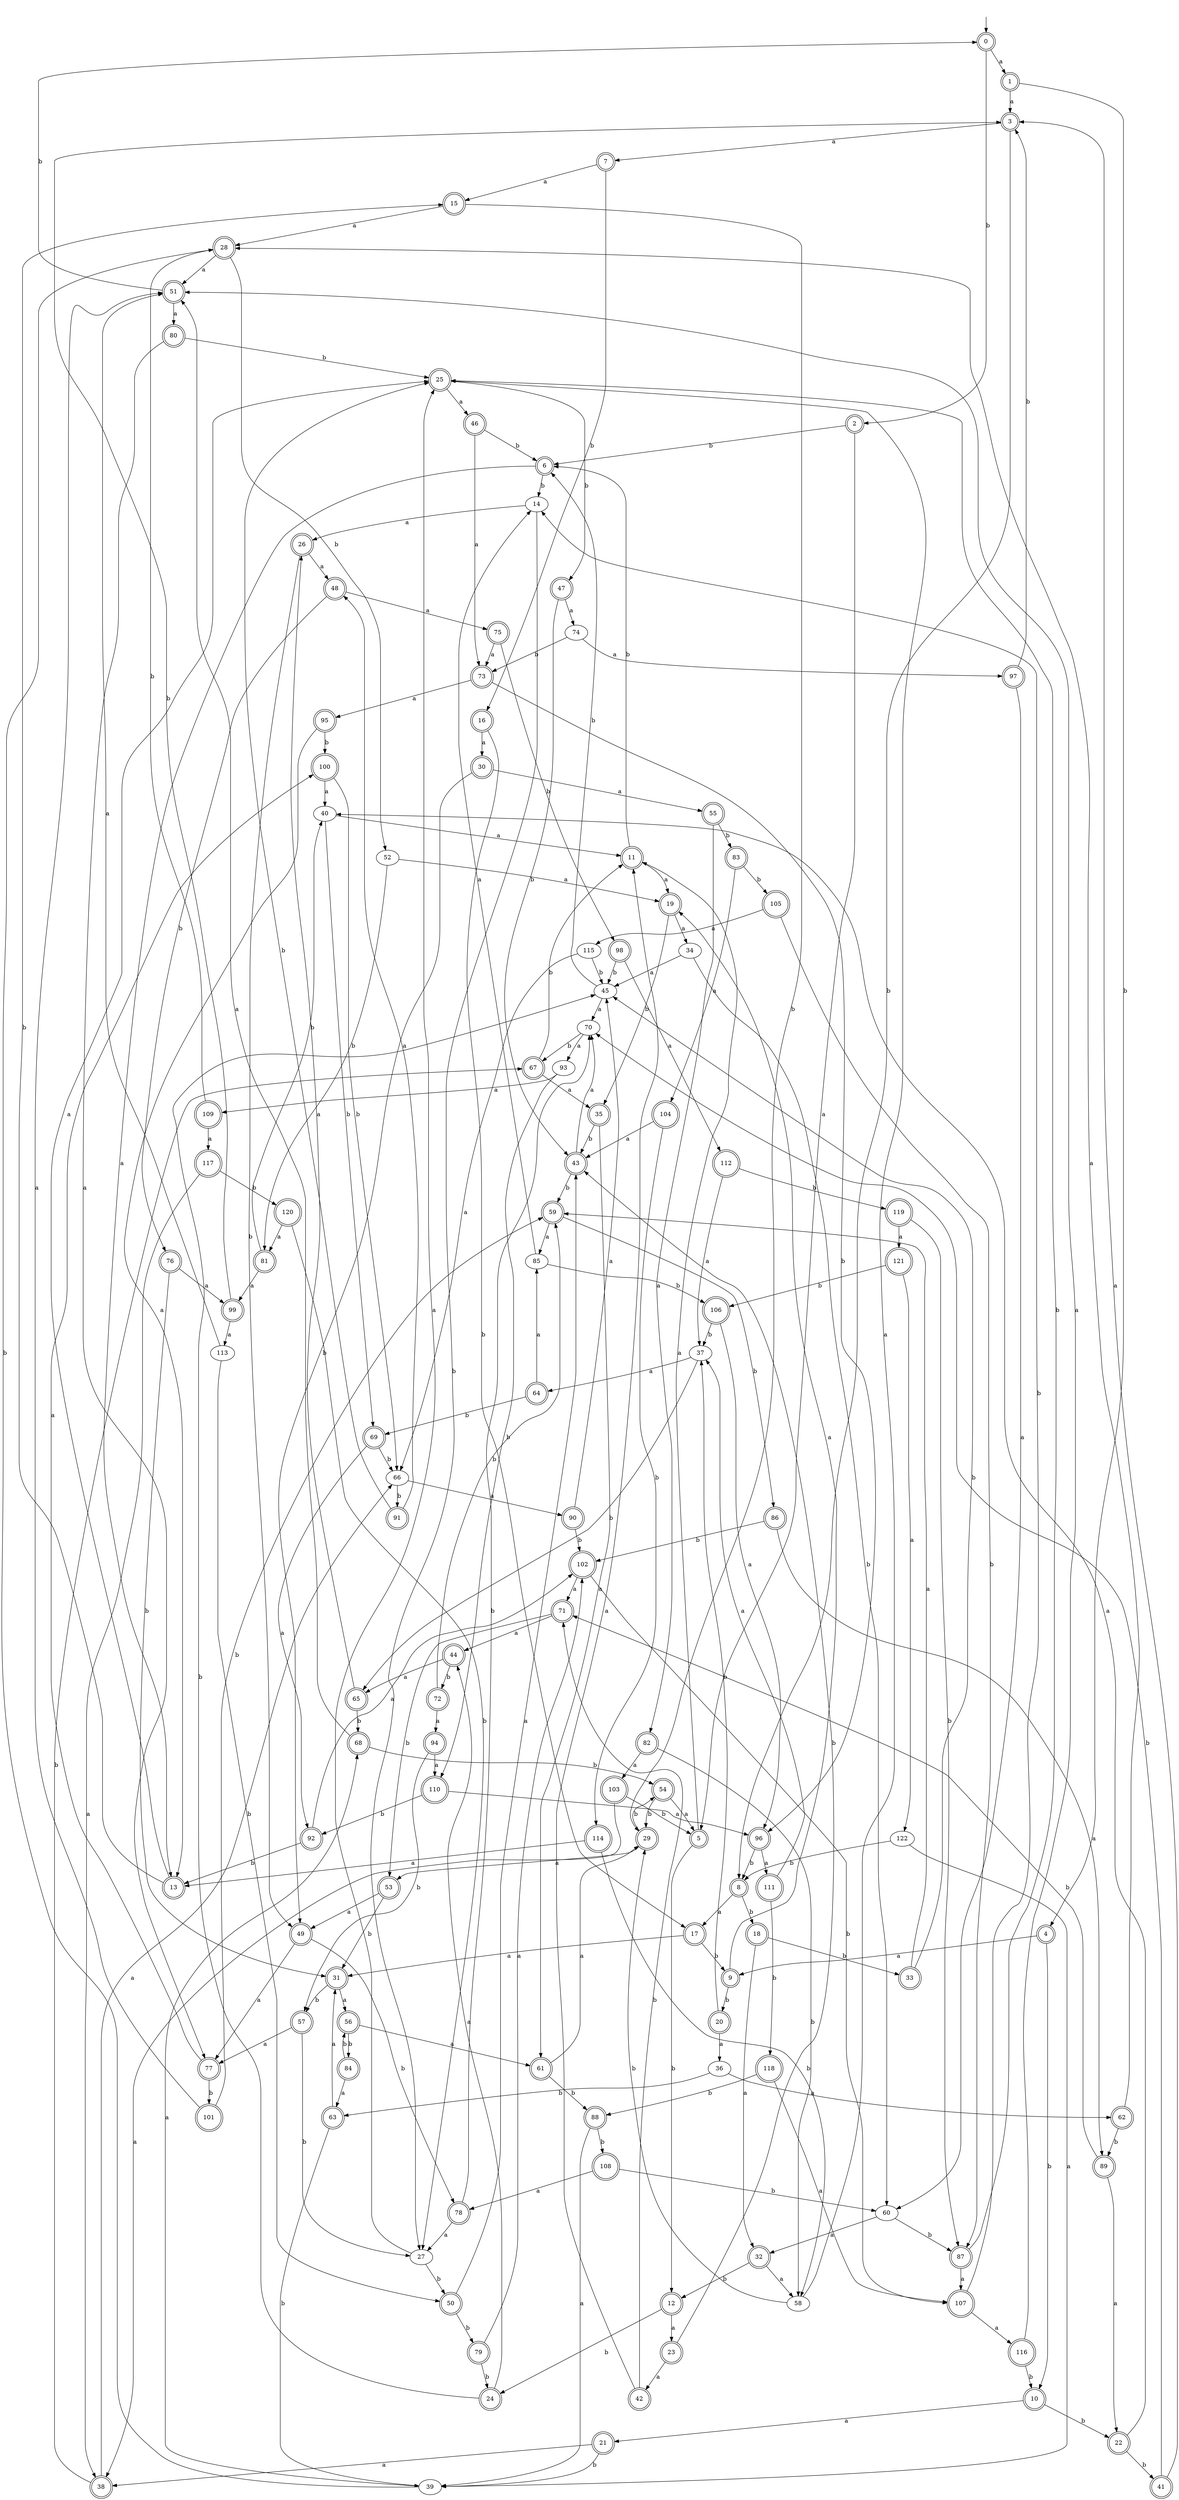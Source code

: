 digraph RandomDFA {
  __start0 [label="", shape=none];
  __start0 -> 0 [label=""];
  0 [shape=circle] [shape=doublecircle]
  0 -> 1 [label="a"]
  0 -> 2 [label="b"]
  1 [shape=doublecircle]
  1 -> 3 [label="a"]
  1 -> 4 [label="b"]
  2 [shape=doublecircle]
  2 -> 5 [label="a"]
  2 -> 6 [label="b"]
  3 [shape=doublecircle]
  3 -> 7 [label="a"]
  3 -> 8 [label="b"]
  4 [shape=doublecircle]
  4 -> 9 [label="a"]
  4 -> 10 [label="b"]
  5 [shape=doublecircle]
  5 -> 11 [label="a"]
  5 -> 12 [label="b"]
  6 [shape=doublecircle]
  6 -> 13 [label="a"]
  6 -> 14 [label="b"]
  7 [shape=doublecircle]
  7 -> 15 [label="a"]
  7 -> 16 [label="b"]
  8 [shape=doublecircle]
  8 -> 17 [label="a"]
  8 -> 18 [label="b"]
  9 [shape=doublecircle]
  9 -> 19 [label="a"]
  9 -> 20 [label="b"]
  10 [shape=doublecircle]
  10 -> 21 [label="a"]
  10 -> 22 [label="b"]
  11 [shape=doublecircle]
  11 -> 19 [label="a"]
  11 -> 6 [label="b"]
  12 [shape=doublecircle]
  12 -> 23 [label="a"]
  12 -> 24 [label="b"]
  13 [shape=doublecircle]
  13 -> 25 [label="a"]
  13 -> 15 [label="b"]
  14
  14 -> 26 [label="a"]
  14 -> 27 [label="b"]
  15 [shape=doublecircle]
  15 -> 28 [label="a"]
  15 -> 29 [label="b"]
  16 [shape=doublecircle]
  16 -> 30 [label="a"]
  16 -> 17 [label="b"]
  17 [shape=doublecircle]
  17 -> 31 [label="a"]
  17 -> 9 [label="b"]
  18 [shape=doublecircle]
  18 -> 32 [label="a"]
  18 -> 33 [label="b"]
  19 [shape=doublecircle]
  19 -> 34 [label="a"]
  19 -> 35 [label="b"]
  20 [shape=doublecircle]
  20 -> 36 [label="a"]
  20 -> 37 [label="b"]
  21 [shape=doublecircle]
  21 -> 38 [label="a"]
  21 -> 39 [label="b"]
  22 [shape=doublecircle]
  22 -> 40 [label="a"]
  22 -> 41 [label="b"]
  23 [shape=doublecircle]
  23 -> 42 [label="a"]
  23 -> 43 [label="b"]
  24 [shape=doublecircle]
  24 -> 44 [label="a"]
  24 -> 45 [label="b"]
  25 [shape=doublecircle]
  25 -> 46 [label="a"]
  25 -> 47 [label="b"]
  26 [shape=doublecircle]
  26 -> 48 [label="a"]
  26 -> 49 [label="b"]
  27
  27 -> 25 [label="a"]
  27 -> 50 [label="b"]
  28 [shape=doublecircle]
  28 -> 51 [label="a"]
  28 -> 52 [label="b"]
  29 [shape=doublecircle]
  29 -> 53 [label="a"]
  29 -> 54 [label="b"]
  30 [shape=doublecircle]
  30 -> 55 [label="a"]
  30 -> 49 [label="b"]
  31 [shape=doublecircle]
  31 -> 56 [label="a"]
  31 -> 57 [label="b"]
  32 [shape=doublecircle]
  32 -> 58 [label="a"]
  32 -> 12 [label="b"]
  33 [shape=doublecircle]
  33 -> 59 [label="a"]
  33 -> 45 [label="b"]
  34
  34 -> 45 [label="a"]
  34 -> 60 [label="b"]
  35 [shape=doublecircle]
  35 -> 61 [label="a"]
  35 -> 43 [label="b"]
  36
  36 -> 62 [label="a"]
  36 -> 63 [label="b"]
  37
  37 -> 64 [label="a"]
  37 -> 65 [label="b"]
  38 [shape=doublecircle]
  38 -> 66 [label="a"]
  38 -> 67 [label="b"]
  39
  39 -> 68 [label="a"]
  39 -> 28 [label="b"]
  40
  40 -> 11 [label="a"]
  40 -> 69 [label="b"]
  41 [shape=doublecircle]
  41 -> 3 [label="a"]
  41 -> 70 [label="b"]
  42 [shape=doublecircle]
  42 -> 11 [label="a"]
  42 -> 71 [label="b"]
  43 [shape=doublecircle]
  43 -> 70 [label="a"]
  43 -> 59 [label="b"]
  44 [shape=doublecircle]
  44 -> 65 [label="a"]
  44 -> 72 [label="b"]
  45
  45 -> 70 [label="a"]
  45 -> 6 [label="b"]
  46 [shape=doublecircle]
  46 -> 73 [label="a"]
  46 -> 6 [label="b"]
  47 [shape=doublecircle]
  47 -> 74 [label="a"]
  47 -> 43 [label="b"]
  48 [shape=doublecircle]
  48 -> 75 [label="a"]
  48 -> 76 [label="b"]
  49 [shape=doublecircle]
  49 -> 77 [label="a"]
  49 -> 78 [label="b"]
  50 [shape=doublecircle]
  50 -> 43 [label="a"]
  50 -> 79 [label="b"]
  51 [shape=doublecircle]
  51 -> 80 [label="a"]
  51 -> 0 [label="b"]
  52
  52 -> 19 [label="a"]
  52 -> 81 [label="b"]
  53 [shape=doublecircle]
  53 -> 49 [label="a"]
  53 -> 31 [label="b"]
  54 [shape=doublecircle]
  54 -> 5 [label="a"]
  54 -> 29 [label="b"]
  55 [shape=doublecircle]
  55 -> 82 [label="a"]
  55 -> 83 [label="b"]
  56 [shape=doublecircle]
  56 -> 61 [label="a"]
  56 -> 84 [label="b"]
  57 [shape=doublecircle]
  57 -> 77 [label="a"]
  57 -> 27 [label="b"]
  58
  58 -> 25 [label="a"]
  58 -> 29 [label="b"]
  59 [shape=doublecircle]
  59 -> 85 [label="a"]
  59 -> 86 [label="b"]
  60
  60 -> 32 [label="a"]
  60 -> 87 [label="b"]
  61 [shape=doublecircle]
  61 -> 29 [label="a"]
  61 -> 88 [label="b"]
  62 [shape=doublecircle]
  62 -> 28 [label="a"]
  62 -> 89 [label="b"]
  63 [shape=doublecircle]
  63 -> 31 [label="a"]
  63 -> 39 [label="b"]
  64 [shape=doublecircle]
  64 -> 85 [label="a"]
  64 -> 69 [label="b"]
  65 [shape=doublecircle]
  65 -> 26 [label="a"]
  65 -> 68 [label="b"]
  66
  66 -> 90 [label="a"]
  66 -> 91 [label="b"]
  67 [shape=doublecircle]
  67 -> 35 [label="a"]
  67 -> 11 [label="b"]
  68 [shape=doublecircle]
  68 -> 51 [label="a"]
  68 -> 54 [label="b"]
  69 [shape=doublecircle]
  69 -> 92 [label="a"]
  69 -> 66 [label="b"]
  70
  70 -> 93 [label="a"]
  70 -> 67 [label="b"]
  71 [shape=doublecircle]
  71 -> 44 [label="a"]
  71 -> 53 [label="b"]
  72 [shape=doublecircle]
  72 -> 94 [label="a"]
  72 -> 59 [label="b"]
  73 [shape=doublecircle]
  73 -> 95 [label="a"]
  73 -> 96 [label="b"]
  74
  74 -> 97 [label="a"]
  74 -> 73 [label="b"]
  75 [shape=doublecircle]
  75 -> 73 [label="a"]
  75 -> 98 [label="b"]
  76 [shape=doublecircle]
  76 -> 99 [label="a"]
  76 -> 31 [label="b"]
  77 [shape=doublecircle]
  77 -> 100 [label="a"]
  77 -> 101 [label="b"]
  78 [shape=doublecircle]
  78 -> 27 [label="a"]
  78 -> 70 [label="b"]
  79 [shape=doublecircle]
  79 -> 102 [label="a"]
  79 -> 24 [label="b"]
  80 [shape=doublecircle]
  80 -> 77 [label="a"]
  80 -> 25 [label="b"]
  81 [shape=doublecircle]
  81 -> 99 [label="a"]
  81 -> 40 [label="b"]
  82 [shape=doublecircle]
  82 -> 103 [label="a"]
  82 -> 58 [label="b"]
  83 [shape=doublecircle]
  83 -> 104 [label="a"]
  83 -> 105 [label="b"]
  84 [shape=doublecircle]
  84 -> 63 [label="a"]
  84 -> 56 [label="b"]
  85
  85 -> 14 [label="a"]
  85 -> 106 [label="b"]
  86 [shape=doublecircle]
  86 -> 89 [label="a"]
  86 -> 102 [label="b"]
  87 [shape=doublecircle]
  87 -> 107 [label="a"]
  87 -> 25 [label="b"]
  88 [shape=doublecircle]
  88 -> 39 [label="a"]
  88 -> 108 [label="b"]
  89 [shape=doublecircle]
  89 -> 22 [label="a"]
  89 -> 71 [label="b"]
  90 [shape=doublecircle]
  90 -> 45 [label="a"]
  90 -> 102 [label="b"]
  91 [shape=doublecircle]
  91 -> 48 [label="a"]
  91 -> 25 [label="b"]
  92 [shape=doublecircle]
  92 -> 102 [label="a"]
  92 -> 13 [label="b"]
  93
  93 -> 109 [label="a"]
  93 -> 110 [label="b"]
  94 [shape=doublecircle]
  94 -> 110 [label="a"]
  94 -> 57 [label="b"]
  95 [shape=doublecircle]
  95 -> 13 [label="a"]
  95 -> 100 [label="b"]
  96 [shape=doublecircle]
  96 -> 111 [label="a"]
  96 -> 8 [label="b"]
  97 [shape=doublecircle]
  97 -> 60 [label="a"]
  97 -> 3 [label="b"]
  98 [shape=doublecircle]
  98 -> 112 [label="a"]
  98 -> 45 [label="b"]
  99 [shape=doublecircle]
  99 -> 113 [label="a"]
  99 -> 3 [label="b"]
  100 [shape=doublecircle]
  100 -> 40 [label="a"]
  100 -> 66 [label="b"]
  101 [shape=doublecircle]
  101 -> 51 [label="a"]
  101 -> 59 [label="b"]
  102 [shape=doublecircle]
  102 -> 71 [label="a"]
  102 -> 107 [label="b"]
  103 [shape=doublecircle]
  103 -> 38 [label="a"]
  103 -> 5 [label="b"]
  104 [shape=doublecircle]
  104 -> 43 [label="a"]
  104 -> 114 [label="b"]
  105 [shape=doublecircle]
  105 -> 115 [label="a"]
  105 -> 87 [label="b"]
  106 [shape=doublecircle]
  106 -> 96 [label="a"]
  106 -> 37 [label="b"]
  107 [shape=doublecircle]
  107 -> 116 [label="a"]
  107 -> 14 [label="b"]
  108 [shape=doublecircle]
  108 -> 78 [label="a"]
  108 -> 60 [label="b"]
  109 [shape=doublecircle]
  109 -> 117 [label="a"]
  109 -> 28 [label="b"]
  110 [shape=doublecircle]
  110 -> 96 [label="a"]
  110 -> 92 [label="b"]
  111 [shape=doublecircle]
  111 -> 37 [label="a"]
  111 -> 118 [label="b"]
  112 [shape=doublecircle]
  112 -> 37 [label="a"]
  112 -> 119 [label="b"]
  113
  113 -> 51 [label="a"]
  113 -> 50 [label="b"]
  114 [shape=doublecircle]
  114 -> 13 [label="a"]
  114 -> 58 [label="b"]
  115
  115 -> 66 [label="a"]
  115 -> 45 [label="b"]
  116 [shape=doublecircle]
  116 -> 51 [label="a"]
  116 -> 10 [label="b"]
  117 [shape=doublecircle]
  117 -> 38 [label="a"]
  117 -> 120 [label="b"]
  118 [shape=doublecircle]
  118 -> 107 [label="a"]
  118 -> 88 [label="b"]
  119 [shape=doublecircle]
  119 -> 121 [label="a"]
  119 -> 87 [label="b"]
  120 [shape=doublecircle]
  120 -> 81 [label="a"]
  120 -> 27 [label="b"]
  121 [shape=doublecircle]
  121 -> 122 [label="a"]
  121 -> 106 [label="b"]
  122
  122 -> 39 [label="a"]
  122 -> 8 [label="b"]
}
